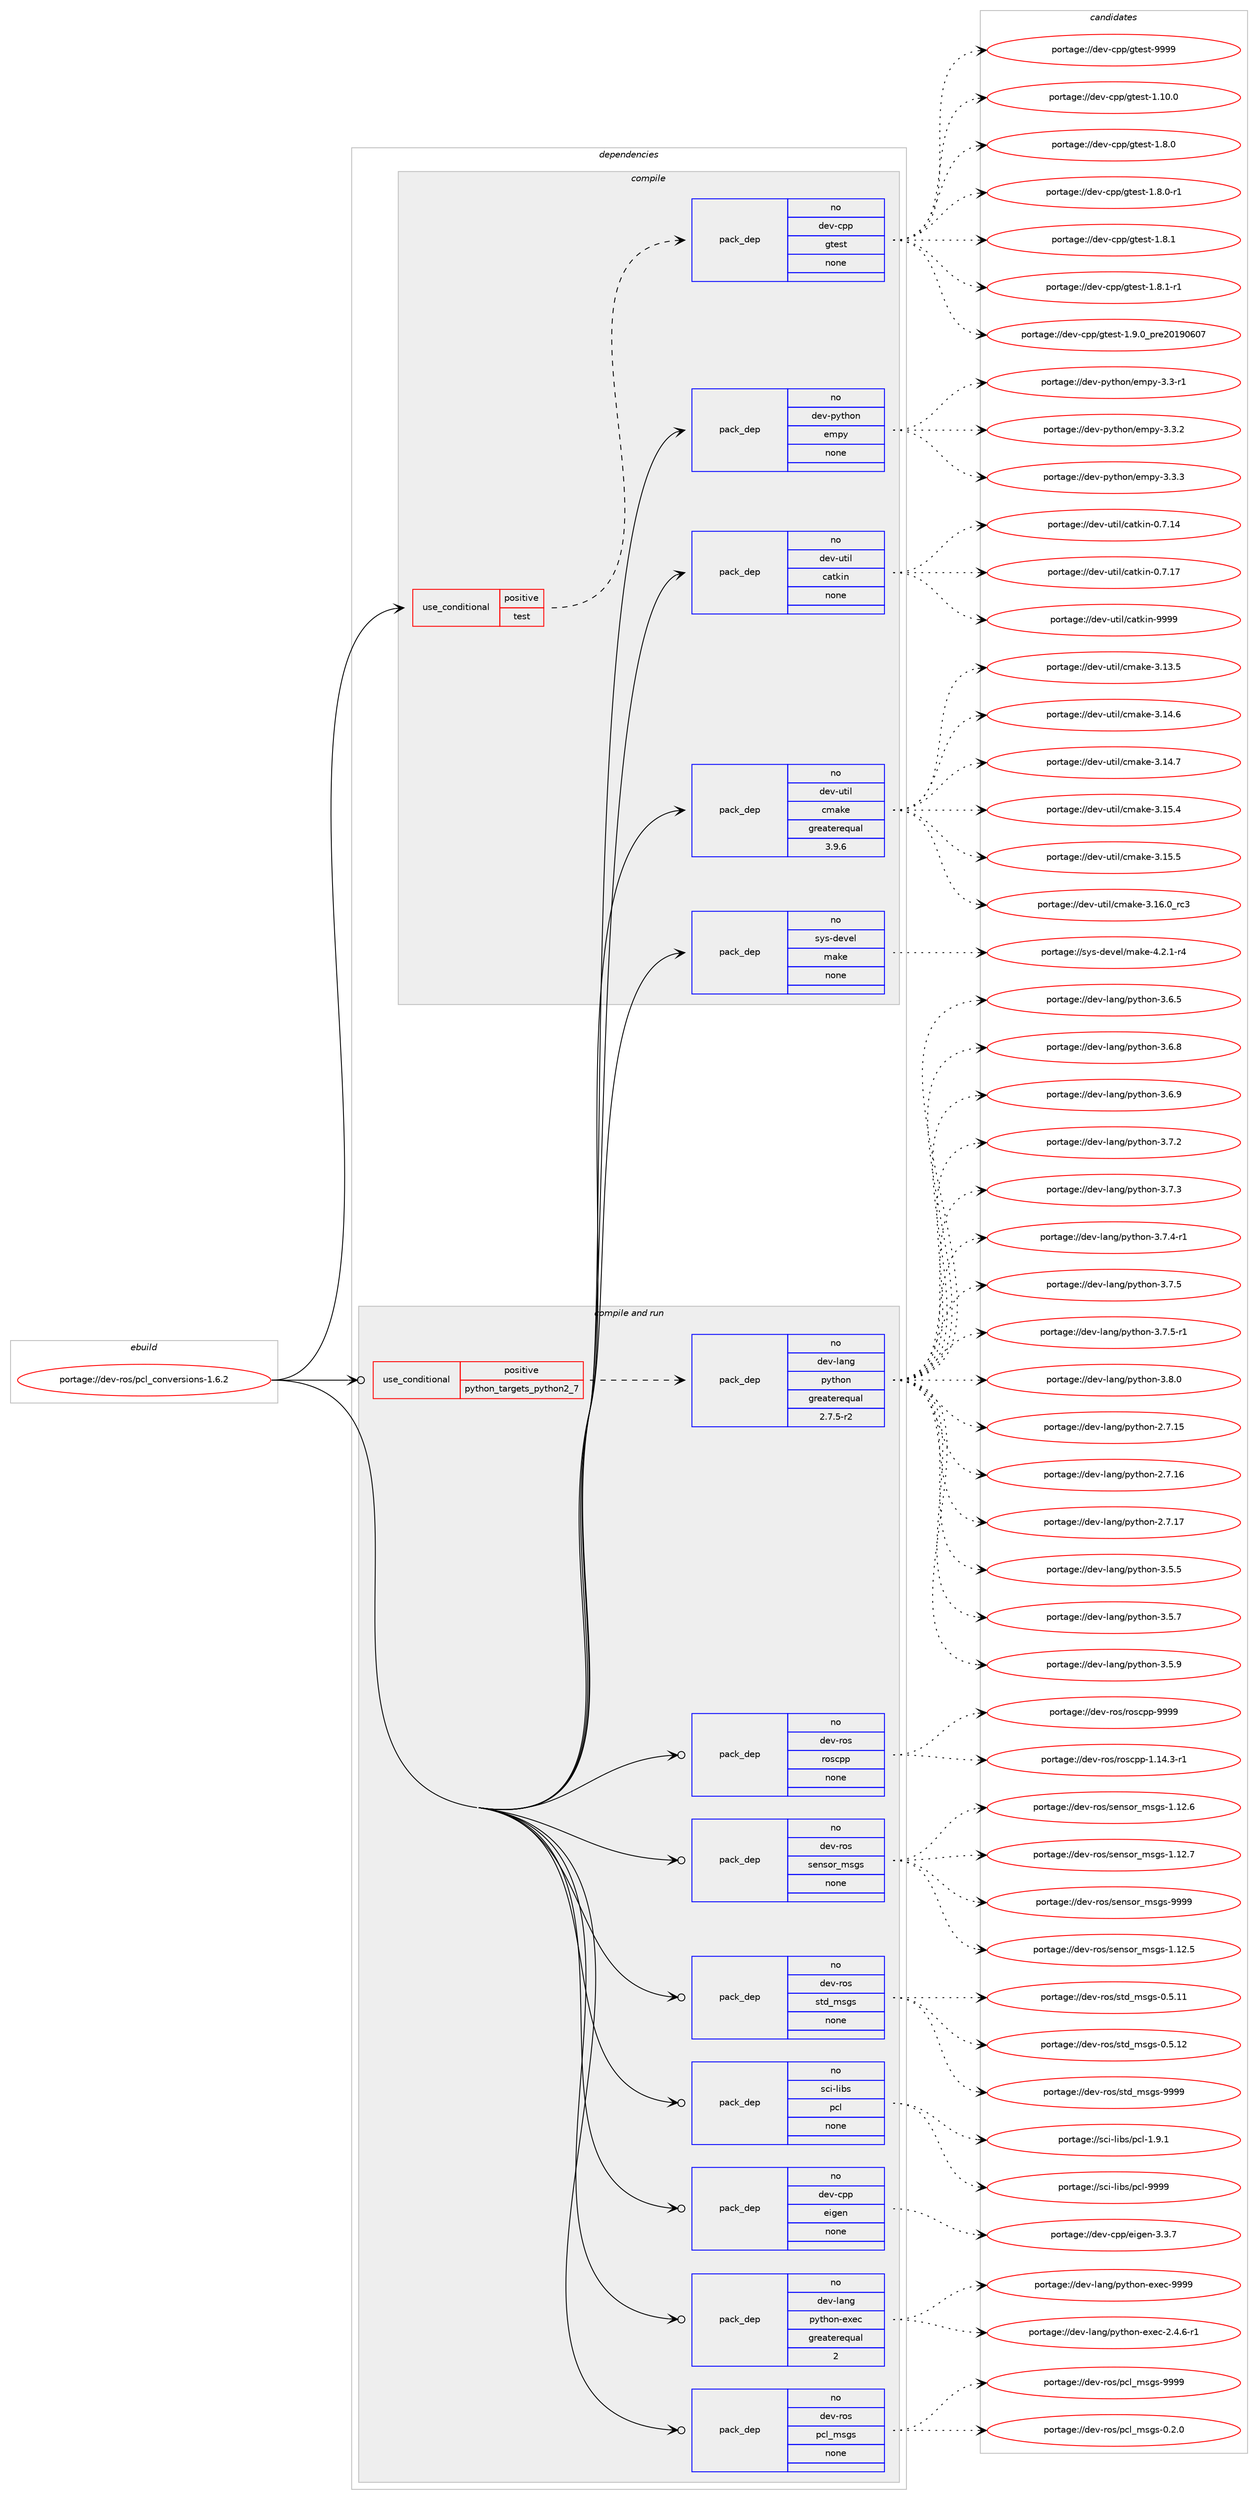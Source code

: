 digraph prolog {

# *************
# Graph options
# *************

newrank=true;
concentrate=true;
compound=true;
graph [rankdir=LR,fontname=Helvetica,fontsize=10,ranksep=1.5];#, ranksep=2.5, nodesep=0.2];
edge  [arrowhead=vee];
node  [fontname=Helvetica,fontsize=10];

# **********
# The ebuild
# **********

subgraph cluster_leftcol {
color=gray;
rank=same;
label=<<i>ebuild</i>>;
id [label="portage://dev-ros/pcl_conversions-1.6.2", color=red, width=4, href="../dev-ros/pcl_conversions-1.6.2.svg"];
}

# ****************
# The dependencies
# ****************

subgraph cluster_midcol {
color=gray;
label=<<i>dependencies</i>>;
subgraph cluster_compile {
fillcolor="#eeeeee";
style=filled;
label=<<i>compile</i>>;
subgraph cond43410 {
dependency192856 [label=<<TABLE BORDER="0" CELLBORDER="1" CELLSPACING="0" CELLPADDING="4"><TR><TD ROWSPAN="3" CELLPADDING="10">use_conditional</TD></TR><TR><TD>positive</TD></TR><TR><TD>test</TD></TR></TABLE>>, shape=none, color=red];
subgraph pack146018 {
dependency192857 [label=<<TABLE BORDER="0" CELLBORDER="1" CELLSPACING="0" CELLPADDING="4" WIDTH="220"><TR><TD ROWSPAN="6" CELLPADDING="30">pack_dep</TD></TR><TR><TD WIDTH="110">no</TD></TR><TR><TD>dev-cpp</TD></TR><TR><TD>gtest</TD></TR><TR><TD>none</TD></TR><TR><TD></TD></TR></TABLE>>, shape=none, color=blue];
}
dependency192856:e -> dependency192857:w [weight=20,style="dashed",arrowhead="vee"];
}
id:e -> dependency192856:w [weight=20,style="solid",arrowhead="vee"];
subgraph pack146019 {
dependency192858 [label=<<TABLE BORDER="0" CELLBORDER="1" CELLSPACING="0" CELLPADDING="4" WIDTH="220"><TR><TD ROWSPAN="6" CELLPADDING="30">pack_dep</TD></TR><TR><TD WIDTH="110">no</TD></TR><TR><TD>dev-python</TD></TR><TR><TD>empy</TD></TR><TR><TD>none</TD></TR><TR><TD></TD></TR></TABLE>>, shape=none, color=blue];
}
id:e -> dependency192858:w [weight=20,style="solid",arrowhead="vee"];
subgraph pack146020 {
dependency192859 [label=<<TABLE BORDER="0" CELLBORDER="1" CELLSPACING="0" CELLPADDING="4" WIDTH="220"><TR><TD ROWSPAN="6" CELLPADDING="30">pack_dep</TD></TR><TR><TD WIDTH="110">no</TD></TR><TR><TD>dev-util</TD></TR><TR><TD>catkin</TD></TR><TR><TD>none</TD></TR><TR><TD></TD></TR></TABLE>>, shape=none, color=blue];
}
id:e -> dependency192859:w [weight=20,style="solid",arrowhead="vee"];
subgraph pack146021 {
dependency192860 [label=<<TABLE BORDER="0" CELLBORDER="1" CELLSPACING="0" CELLPADDING="4" WIDTH="220"><TR><TD ROWSPAN="6" CELLPADDING="30">pack_dep</TD></TR><TR><TD WIDTH="110">no</TD></TR><TR><TD>dev-util</TD></TR><TR><TD>cmake</TD></TR><TR><TD>greaterequal</TD></TR><TR><TD>3.9.6</TD></TR></TABLE>>, shape=none, color=blue];
}
id:e -> dependency192860:w [weight=20,style="solid",arrowhead="vee"];
subgraph pack146022 {
dependency192861 [label=<<TABLE BORDER="0" CELLBORDER="1" CELLSPACING="0" CELLPADDING="4" WIDTH="220"><TR><TD ROWSPAN="6" CELLPADDING="30">pack_dep</TD></TR><TR><TD WIDTH="110">no</TD></TR><TR><TD>sys-devel</TD></TR><TR><TD>make</TD></TR><TR><TD>none</TD></TR><TR><TD></TD></TR></TABLE>>, shape=none, color=blue];
}
id:e -> dependency192861:w [weight=20,style="solid",arrowhead="vee"];
}
subgraph cluster_compileandrun {
fillcolor="#eeeeee";
style=filled;
label=<<i>compile and run</i>>;
subgraph cond43411 {
dependency192862 [label=<<TABLE BORDER="0" CELLBORDER="1" CELLSPACING="0" CELLPADDING="4"><TR><TD ROWSPAN="3" CELLPADDING="10">use_conditional</TD></TR><TR><TD>positive</TD></TR><TR><TD>python_targets_python2_7</TD></TR></TABLE>>, shape=none, color=red];
subgraph pack146023 {
dependency192863 [label=<<TABLE BORDER="0" CELLBORDER="1" CELLSPACING="0" CELLPADDING="4" WIDTH="220"><TR><TD ROWSPAN="6" CELLPADDING="30">pack_dep</TD></TR><TR><TD WIDTH="110">no</TD></TR><TR><TD>dev-lang</TD></TR><TR><TD>python</TD></TR><TR><TD>greaterequal</TD></TR><TR><TD>2.7.5-r2</TD></TR></TABLE>>, shape=none, color=blue];
}
dependency192862:e -> dependency192863:w [weight=20,style="dashed",arrowhead="vee"];
}
id:e -> dependency192862:w [weight=20,style="solid",arrowhead="odotvee"];
subgraph pack146024 {
dependency192864 [label=<<TABLE BORDER="0" CELLBORDER="1" CELLSPACING="0" CELLPADDING="4" WIDTH="220"><TR><TD ROWSPAN="6" CELLPADDING="30">pack_dep</TD></TR><TR><TD WIDTH="110">no</TD></TR><TR><TD>dev-cpp</TD></TR><TR><TD>eigen</TD></TR><TR><TD>none</TD></TR><TR><TD></TD></TR></TABLE>>, shape=none, color=blue];
}
id:e -> dependency192864:w [weight=20,style="solid",arrowhead="odotvee"];
subgraph pack146025 {
dependency192865 [label=<<TABLE BORDER="0" CELLBORDER="1" CELLSPACING="0" CELLPADDING="4" WIDTH="220"><TR><TD ROWSPAN="6" CELLPADDING="30">pack_dep</TD></TR><TR><TD WIDTH="110">no</TD></TR><TR><TD>dev-lang</TD></TR><TR><TD>python-exec</TD></TR><TR><TD>greaterequal</TD></TR><TR><TD>2</TD></TR></TABLE>>, shape=none, color=blue];
}
id:e -> dependency192865:w [weight=20,style="solid",arrowhead="odotvee"];
subgraph pack146026 {
dependency192866 [label=<<TABLE BORDER="0" CELLBORDER="1" CELLSPACING="0" CELLPADDING="4" WIDTH="220"><TR><TD ROWSPAN="6" CELLPADDING="30">pack_dep</TD></TR><TR><TD WIDTH="110">no</TD></TR><TR><TD>dev-ros</TD></TR><TR><TD>pcl_msgs</TD></TR><TR><TD>none</TD></TR><TR><TD></TD></TR></TABLE>>, shape=none, color=blue];
}
id:e -> dependency192866:w [weight=20,style="solid",arrowhead="odotvee"];
subgraph pack146027 {
dependency192867 [label=<<TABLE BORDER="0" CELLBORDER="1" CELLSPACING="0" CELLPADDING="4" WIDTH="220"><TR><TD ROWSPAN="6" CELLPADDING="30">pack_dep</TD></TR><TR><TD WIDTH="110">no</TD></TR><TR><TD>dev-ros</TD></TR><TR><TD>roscpp</TD></TR><TR><TD>none</TD></TR><TR><TD></TD></TR></TABLE>>, shape=none, color=blue];
}
id:e -> dependency192867:w [weight=20,style="solid",arrowhead="odotvee"];
subgraph pack146028 {
dependency192868 [label=<<TABLE BORDER="0" CELLBORDER="1" CELLSPACING="0" CELLPADDING="4" WIDTH="220"><TR><TD ROWSPAN="6" CELLPADDING="30">pack_dep</TD></TR><TR><TD WIDTH="110">no</TD></TR><TR><TD>dev-ros</TD></TR><TR><TD>sensor_msgs</TD></TR><TR><TD>none</TD></TR><TR><TD></TD></TR></TABLE>>, shape=none, color=blue];
}
id:e -> dependency192868:w [weight=20,style="solid",arrowhead="odotvee"];
subgraph pack146029 {
dependency192869 [label=<<TABLE BORDER="0" CELLBORDER="1" CELLSPACING="0" CELLPADDING="4" WIDTH="220"><TR><TD ROWSPAN="6" CELLPADDING="30">pack_dep</TD></TR><TR><TD WIDTH="110">no</TD></TR><TR><TD>dev-ros</TD></TR><TR><TD>std_msgs</TD></TR><TR><TD>none</TD></TR><TR><TD></TD></TR></TABLE>>, shape=none, color=blue];
}
id:e -> dependency192869:w [weight=20,style="solid",arrowhead="odotvee"];
subgraph pack146030 {
dependency192870 [label=<<TABLE BORDER="0" CELLBORDER="1" CELLSPACING="0" CELLPADDING="4" WIDTH="220"><TR><TD ROWSPAN="6" CELLPADDING="30">pack_dep</TD></TR><TR><TD WIDTH="110">no</TD></TR><TR><TD>sci-libs</TD></TR><TR><TD>pcl</TD></TR><TR><TD>none</TD></TR><TR><TD></TD></TR></TABLE>>, shape=none, color=blue];
}
id:e -> dependency192870:w [weight=20,style="solid",arrowhead="odotvee"];
}
subgraph cluster_run {
fillcolor="#eeeeee";
style=filled;
label=<<i>run</i>>;
}
}

# **************
# The candidates
# **************

subgraph cluster_choices {
rank=same;
color=gray;
label=<<i>candidates</i>>;

subgraph choice146018 {
color=black;
nodesep=1;
choiceportage10010111845991121124710311610111511645494649484648 [label="portage://dev-cpp/gtest-1.10.0", color=red, width=4,href="../dev-cpp/gtest-1.10.0.svg"];
choiceportage100101118459911211247103116101115116454946564648 [label="portage://dev-cpp/gtest-1.8.0", color=red, width=4,href="../dev-cpp/gtest-1.8.0.svg"];
choiceportage1001011184599112112471031161011151164549465646484511449 [label="portage://dev-cpp/gtest-1.8.0-r1", color=red, width=4,href="../dev-cpp/gtest-1.8.0-r1.svg"];
choiceportage100101118459911211247103116101115116454946564649 [label="portage://dev-cpp/gtest-1.8.1", color=red, width=4,href="../dev-cpp/gtest-1.8.1.svg"];
choiceportage1001011184599112112471031161011151164549465646494511449 [label="portage://dev-cpp/gtest-1.8.1-r1", color=red, width=4,href="../dev-cpp/gtest-1.8.1-r1.svg"];
choiceportage100101118459911211247103116101115116454946574648951121141015048495748544855 [label="portage://dev-cpp/gtest-1.9.0_pre20190607", color=red, width=4,href="../dev-cpp/gtest-1.9.0_pre20190607.svg"];
choiceportage1001011184599112112471031161011151164557575757 [label="portage://dev-cpp/gtest-9999", color=red, width=4,href="../dev-cpp/gtest-9999.svg"];
dependency192857:e -> choiceportage10010111845991121124710311610111511645494649484648:w [style=dotted,weight="100"];
dependency192857:e -> choiceportage100101118459911211247103116101115116454946564648:w [style=dotted,weight="100"];
dependency192857:e -> choiceportage1001011184599112112471031161011151164549465646484511449:w [style=dotted,weight="100"];
dependency192857:e -> choiceportage100101118459911211247103116101115116454946564649:w [style=dotted,weight="100"];
dependency192857:e -> choiceportage1001011184599112112471031161011151164549465646494511449:w [style=dotted,weight="100"];
dependency192857:e -> choiceportage100101118459911211247103116101115116454946574648951121141015048495748544855:w [style=dotted,weight="100"];
dependency192857:e -> choiceportage1001011184599112112471031161011151164557575757:w [style=dotted,weight="100"];
}
subgraph choice146019 {
color=black;
nodesep=1;
choiceportage1001011184511212111610411111047101109112121455146514511449 [label="portage://dev-python/empy-3.3-r1", color=red, width=4,href="../dev-python/empy-3.3-r1.svg"];
choiceportage1001011184511212111610411111047101109112121455146514650 [label="portage://dev-python/empy-3.3.2", color=red, width=4,href="../dev-python/empy-3.3.2.svg"];
choiceportage1001011184511212111610411111047101109112121455146514651 [label="portage://dev-python/empy-3.3.3", color=red, width=4,href="../dev-python/empy-3.3.3.svg"];
dependency192858:e -> choiceportage1001011184511212111610411111047101109112121455146514511449:w [style=dotted,weight="100"];
dependency192858:e -> choiceportage1001011184511212111610411111047101109112121455146514650:w [style=dotted,weight="100"];
dependency192858:e -> choiceportage1001011184511212111610411111047101109112121455146514651:w [style=dotted,weight="100"];
}
subgraph choice146020 {
color=black;
nodesep=1;
choiceportage1001011184511711610510847999711610710511045484655464952 [label="portage://dev-util/catkin-0.7.14", color=red, width=4,href="../dev-util/catkin-0.7.14.svg"];
choiceportage1001011184511711610510847999711610710511045484655464955 [label="portage://dev-util/catkin-0.7.17", color=red, width=4,href="../dev-util/catkin-0.7.17.svg"];
choiceportage100101118451171161051084799971161071051104557575757 [label="portage://dev-util/catkin-9999", color=red, width=4,href="../dev-util/catkin-9999.svg"];
dependency192859:e -> choiceportage1001011184511711610510847999711610710511045484655464952:w [style=dotted,weight="100"];
dependency192859:e -> choiceportage1001011184511711610510847999711610710511045484655464955:w [style=dotted,weight="100"];
dependency192859:e -> choiceportage100101118451171161051084799971161071051104557575757:w [style=dotted,weight="100"];
}
subgraph choice146021 {
color=black;
nodesep=1;
choiceportage1001011184511711610510847991099710710145514649514653 [label="portage://dev-util/cmake-3.13.5", color=red, width=4,href="../dev-util/cmake-3.13.5.svg"];
choiceportage1001011184511711610510847991099710710145514649524654 [label="portage://dev-util/cmake-3.14.6", color=red, width=4,href="../dev-util/cmake-3.14.6.svg"];
choiceportage1001011184511711610510847991099710710145514649524655 [label="portage://dev-util/cmake-3.14.7", color=red, width=4,href="../dev-util/cmake-3.14.7.svg"];
choiceportage1001011184511711610510847991099710710145514649534652 [label="portage://dev-util/cmake-3.15.4", color=red, width=4,href="../dev-util/cmake-3.15.4.svg"];
choiceportage1001011184511711610510847991099710710145514649534653 [label="portage://dev-util/cmake-3.15.5", color=red, width=4,href="../dev-util/cmake-3.15.5.svg"];
choiceportage1001011184511711610510847991099710710145514649544648951149951 [label="portage://dev-util/cmake-3.16.0_rc3", color=red, width=4,href="../dev-util/cmake-3.16.0_rc3.svg"];
dependency192860:e -> choiceportage1001011184511711610510847991099710710145514649514653:w [style=dotted,weight="100"];
dependency192860:e -> choiceportage1001011184511711610510847991099710710145514649524654:w [style=dotted,weight="100"];
dependency192860:e -> choiceportage1001011184511711610510847991099710710145514649524655:w [style=dotted,weight="100"];
dependency192860:e -> choiceportage1001011184511711610510847991099710710145514649534652:w [style=dotted,weight="100"];
dependency192860:e -> choiceportage1001011184511711610510847991099710710145514649534653:w [style=dotted,weight="100"];
dependency192860:e -> choiceportage1001011184511711610510847991099710710145514649544648951149951:w [style=dotted,weight="100"];
}
subgraph choice146022 {
color=black;
nodesep=1;
choiceportage1151211154510010111810110847109971071014552465046494511452 [label="portage://sys-devel/make-4.2.1-r4", color=red, width=4,href="../sys-devel/make-4.2.1-r4.svg"];
dependency192861:e -> choiceportage1151211154510010111810110847109971071014552465046494511452:w [style=dotted,weight="100"];
}
subgraph choice146023 {
color=black;
nodesep=1;
choiceportage10010111845108971101034711212111610411111045504655464953 [label="portage://dev-lang/python-2.7.15", color=red, width=4,href="../dev-lang/python-2.7.15.svg"];
choiceportage10010111845108971101034711212111610411111045504655464954 [label="portage://dev-lang/python-2.7.16", color=red, width=4,href="../dev-lang/python-2.7.16.svg"];
choiceportage10010111845108971101034711212111610411111045504655464955 [label="portage://dev-lang/python-2.7.17", color=red, width=4,href="../dev-lang/python-2.7.17.svg"];
choiceportage100101118451089711010347112121116104111110455146534653 [label="portage://dev-lang/python-3.5.5", color=red, width=4,href="../dev-lang/python-3.5.5.svg"];
choiceportage100101118451089711010347112121116104111110455146534655 [label="portage://dev-lang/python-3.5.7", color=red, width=4,href="../dev-lang/python-3.5.7.svg"];
choiceportage100101118451089711010347112121116104111110455146534657 [label="portage://dev-lang/python-3.5.9", color=red, width=4,href="../dev-lang/python-3.5.9.svg"];
choiceportage100101118451089711010347112121116104111110455146544653 [label="portage://dev-lang/python-3.6.5", color=red, width=4,href="../dev-lang/python-3.6.5.svg"];
choiceportage100101118451089711010347112121116104111110455146544656 [label="portage://dev-lang/python-3.6.8", color=red, width=4,href="../dev-lang/python-3.6.8.svg"];
choiceportage100101118451089711010347112121116104111110455146544657 [label="portage://dev-lang/python-3.6.9", color=red, width=4,href="../dev-lang/python-3.6.9.svg"];
choiceportage100101118451089711010347112121116104111110455146554650 [label="portage://dev-lang/python-3.7.2", color=red, width=4,href="../dev-lang/python-3.7.2.svg"];
choiceportage100101118451089711010347112121116104111110455146554651 [label="portage://dev-lang/python-3.7.3", color=red, width=4,href="../dev-lang/python-3.7.3.svg"];
choiceportage1001011184510897110103471121211161041111104551465546524511449 [label="portage://dev-lang/python-3.7.4-r1", color=red, width=4,href="../dev-lang/python-3.7.4-r1.svg"];
choiceportage100101118451089711010347112121116104111110455146554653 [label="portage://dev-lang/python-3.7.5", color=red, width=4,href="../dev-lang/python-3.7.5.svg"];
choiceportage1001011184510897110103471121211161041111104551465546534511449 [label="portage://dev-lang/python-3.7.5-r1", color=red, width=4,href="../dev-lang/python-3.7.5-r1.svg"];
choiceportage100101118451089711010347112121116104111110455146564648 [label="portage://dev-lang/python-3.8.0", color=red, width=4,href="../dev-lang/python-3.8.0.svg"];
dependency192863:e -> choiceportage10010111845108971101034711212111610411111045504655464953:w [style=dotted,weight="100"];
dependency192863:e -> choiceportage10010111845108971101034711212111610411111045504655464954:w [style=dotted,weight="100"];
dependency192863:e -> choiceportage10010111845108971101034711212111610411111045504655464955:w [style=dotted,weight="100"];
dependency192863:e -> choiceportage100101118451089711010347112121116104111110455146534653:w [style=dotted,weight="100"];
dependency192863:e -> choiceportage100101118451089711010347112121116104111110455146534655:w [style=dotted,weight="100"];
dependency192863:e -> choiceportage100101118451089711010347112121116104111110455146534657:w [style=dotted,weight="100"];
dependency192863:e -> choiceportage100101118451089711010347112121116104111110455146544653:w [style=dotted,weight="100"];
dependency192863:e -> choiceportage100101118451089711010347112121116104111110455146544656:w [style=dotted,weight="100"];
dependency192863:e -> choiceportage100101118451089711010347112121116104111110455146544657:w [style=dotted,weight="100"];
dependency192863:e -> choiceportage100101118451089711010347112121116104111110455146554650:w [style=dotted,weight="100"];
dependency192863:e -> choiceportage100101118451089711010347112121116104111110455146554651:w [style=dotted,weight="100"];
dependency192863:e -> choiceportage1001011184510897110103471121211161041111104551465546524511449:w [style=dotted,weight="100"];
dependency192863:e -> choiceportage100101118451089711010347112121116104111110455146554653:w [style=dotted,weight="100"];
dependency192863:e -> choiceportage1001011184510897110103471121211161041111104551465546534511449:w [style=dotted,weight="100"];
dependency192863:e -> choiceportage100101118451089711010347112121116104111110455146564648:w [style=dotted,weight="100"];
}
subgraph choice146024 {
color=black;
nodesep=1;
choiceportage100101118459911211247101105103101110455146514655 [label="portage://dev-cpp/eigen-3.3.7", color=red, width=4,href="../dev-cpp/eigen-3.3.7.svg"];
dependency192864:e -> choiceportage100101118459911211247101105103101110455146514655:w [style=dotted,weight="100"];
}
subgraph choice146025 {
color=black;
nodesep=1;
choiceportage10010111845108971101034711212111610411111045101120101994550465246544511449 [label="portage://dev-lang/python-exec-2.4.6-r1", color=red, width=4,href="../dev-lang/python-exec-2.4.6-r1.svg"];
choiceportage10010111845108971101034711212111610411111045101120101994557575757 [label="portage://dev-lang/python-exec-9999", color=red, width=4,href="../dev-lang/python-exec-9999.svg"];
dependency192865:e -> choiceportage10010111845108971101034711212111610411111045101120101994550465246544511449:w [style=dotted,weight="100"];
dependency192865:e -> choiceportage10010111845108971101034711212111610411111045101120101994557575757:w [style=dotted,weight="100"];
}
subgraph choice146026 {
color=black;
nodesep=1;
choiceportage10010111845114111115471129910895109115103115454846504648 [label="portage://dev-ros/pcl_msgs-0.2.0", color=red, width=4,href="../dev-ros/pcl_msgs-0.2.0.svg"];
choiceportage100101118451141111154711299108951091151031154557575757 [label="portage://dev-ros/pcl_msgs-9999", color=red, width=4,href="../dev-ros/pcl_msgs-9999.svg"];
dependency192866:e -> choiceportage10010111845114111115471129910895109115103115454846504648:w [style=dotted,weight="100"];
dependency192866:e -> choiceportage100101118451141111154711299108951091151031154557575757:w [style=dotted,weight="100"];
}
subgraph choice146027 {
color=black;
nodesep=1;
choiceportage100101118451141111154711411111599112112454946495246514511449 [label="portage://dev-ros/roscpp-1.14.3-r1", color=red, width=4,href="../dev-ros/roscpp-1.14.3-r1.svg"];
choiceportage1001011184511411111547114111115991121124557575757 [label="portage://dev-ros/roscpp-9999", color=red, width=4,href="../dev-ros/roscpp-9999.svg"];
dependency192867:e -> choiceportage100101118451141111154711411111599112112454946495246514511449:w [style=dotted,weight="100"];
dependency192867:e -> choiceportage1001011184511411111547114111115991121124557575757:w [style=dotted,weight="100"];
}
subgraph choice146028 {
color=black;
nodesep=1;
choiceportage10010111845114111115471151011101151111149510911510311545494649504653 [label="portage://dev-ros/sensor_msgs-1.12.5", color=red, width=4,href="../dev-ros/sensor_msgs-1.12.5.svg"];
choiceportage10010111845114111115471151011101151111149510911510311545494649504654 [label="portage://dev-ros/sensor_msgs-1.12.6", color=red, width=4,href="../dev-ros/sensor_msgs-1.12.6.svg"];
choiceportage10010111845114111115471151011101151111149510911510311545494649504655 [label="portage://dev-ros/sensor_msgs-1.12.7", color=red, width=4,href="../dev-ros/sensor_msgs-1.12.7.svg"];
choiceportage1001011184511411111547115101110115111114951091151031154557575757 [label="portage://dev-ros/sensor_msgs-9999", color=red, width=4,href="../dev-ros/sensor_msgs-9999.svg"];
dependency192868:e -> choiceportage10010111845114111115471151011101151111149510911510311545494649504653:w [style=dotted,weight="100"];
dependency192868:e -> choiceportage10010111845114111115471151011101151111149510911510311545494649504654:w [style=dotted,weight="100"];
dependency192868:e -> choiceportage10010111845114111115471151011101151111149510911510311545494649504655:w [style=dotted,weight="100"];
dependency192868:e -> choiceportage1001011184511411111547115101110115111114951091151031154557575757:w [style=dotted,weight="100"];
}
subgraph choice146029 {
color=black;
nodesep=1;
choiceportage10010111845114111115471151161009510911510311545484653464949 [label="portage://dev-ros/std_msgs-0.5.11", color=red, width=4,href="../dev-ros/std_msgs-0.5.11.svg"];
choiceportage10010111845114111115471151161009510911510311545484653464950 [label="portage://dev-ros/std_msgs-0.5.12", color=red, width=4,href="../dev-ros/std_msgs-0.5.12.svg"];
choiceportage1001011184511411111547115116100951091151031154557575757 [label="portage://dev-ros/std_msgs-9999", color=red, width=4,href="../dev-ros/std_msgs-9999.svg"];
dependency192869:e -> choiceportage10010111845114111115471151161009510911510311545484653464949:w [style=dotted,weight="100"];
dependency192869:e -> choiceportage10010111845114111115471151161009510911510311545484653464950:w [style=dotted,weight="100"];
dependency192869:e -> choiceportage1001011184511411111547115116100951091151031154557575757:w [style=dotted,weight="100"];
}
subgraph choice146030 {
color=black;
nodesep=1;
choiceportage1159910545108105981154711299108454946574649 [label="portage://sci-libs/pcl-1.9.1", color=red, width=4,href="../sci-libs/pcl-1.9.1.svg"];
choiceportage11599105451081059811547112991084557575757 [label="portage://sci-libs/pcl-9999", color=red, width=4,href="../sci-libs/pcl-9999.svg"];
dependency192870:e -> choiceportage1159910545108105981154711299108454946574649:w [style=dotted,weight="100"];
dependency192870:e -> choiceportage11599105451081059811547112991084557575757:w [style=dotted,weight="100"];
}
}

}
